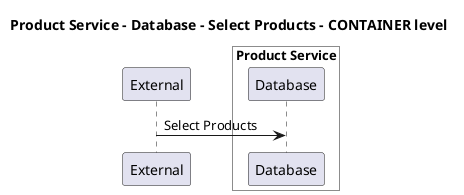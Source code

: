 @startuml

title Product Service - Database - Select Products - CONTAINER level

participant "External" as C4InterFlow.SoftwareSystems.ExternalSystem

box "Product Service" #White
    participant "Database" as ECommercePlatform.SoftwareSystems.ProductService.Containers.Database
end box


C4InterFlow.SoftwareSystems.ExternalSystem -> ECommercePlatform.SoftwareSystems.ProductService.Containers.Database : Select Products


@enduml
